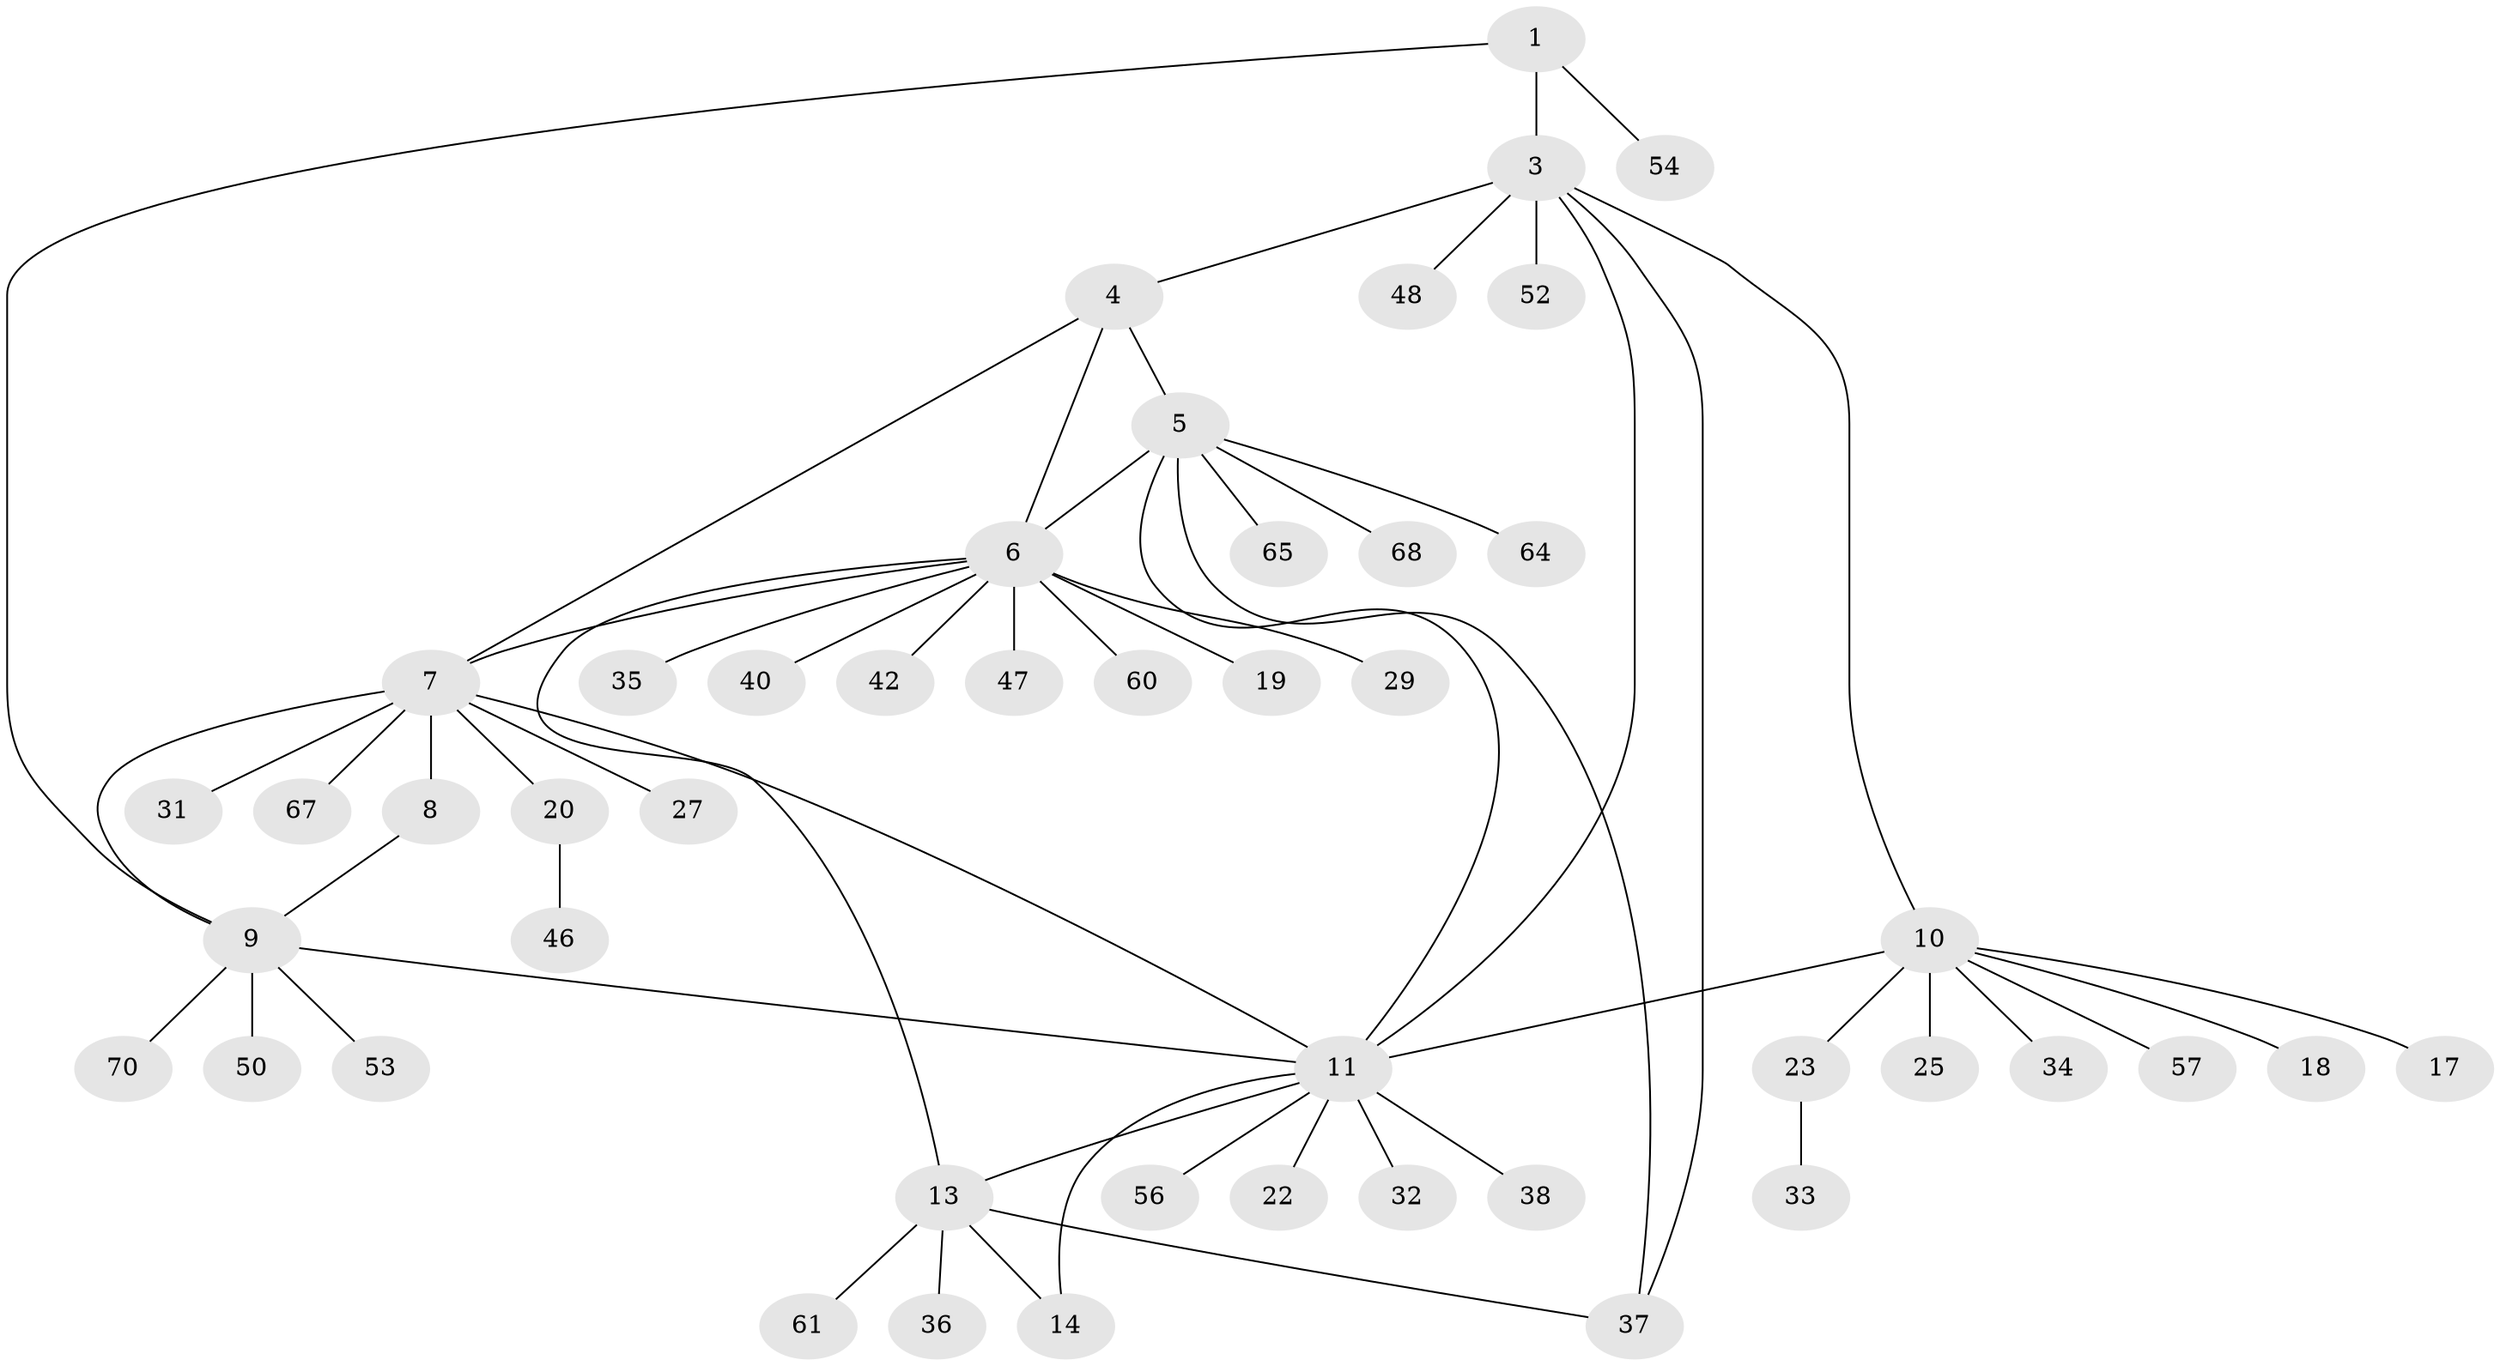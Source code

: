 // Generated by graph-tools (version 1.1) at 2025/52/02/27/25 19:52:17]
// undirected, 47 vertices, 58 edges
graph export_dot {
graph [start="1"]
  node [color=gray90,style=filled];
  1 [super="+2"];
  3 [super="+45"];
  4 [super="+41"];
  5 [super="+43"];
  6 [super="+24"];
  7 [super="+16"];
  8 [super="+58"];
  9 [super="+49"];
  10 [super="+12"];
  11 [super="+15"];
  13 [super="+30"];
  14;
  17 [super="+21"];
  18 [super="+62"];
  19 [super="+26"];
  20 [super="+28"];
  22 [super="+39"];
  23 [super="+55"];
  25;
  27;
  29 [super="+66"];
  31;
  32;
  33 [super="+44"];
  34;
  35 [super="+63"];
  36 [super="+59"];
  37 [super="+69"];
  38;
  40;
  42;
  46;
  47 [super="+51"];
  48;
  50;
  52;
  53;
  54;
  56;
  57;
  60;
  61;
  64;
  65;
  67;
  68;
  70;
  1 -- 3 [weight=2];
  1 -- 54;
  1 -- 9;
  3 -- 4;
  3 -- 10;
  3 -- 48;
  3 -- 52;
  3 -- 37;
  3 -- 11;
  4 -- 5;
  4 -- 6;
  4 -- 7;
  5 -- 6;
  5 -- 11;
  5 -- 65;
  5 -- 64;
  5 -- 37;
  5 -- 68;
  6 -- 7;
  6 -- 13;
  6 -- 19;
  6 -- 29;
  6 -- 35;
  6 -- 40;
  6 -- 42;
  6 -- 47;
  6 -- 60;
  7 -- 8;
  7 -- 9;
  7 -- 11;
  7 -- 20;
  7 -- 27;
  7 -- 31;
  7 -- 67;
  8 -- 9;
  9 -- 50;
  9 -- 53;
  9 -- 70;
  9 -- 11;
  10 -- 11 [weight=2];
  10 -- 18;
  10 -- 25;
  10 -- 17;
  10 -- 34;
  10 -- 23;
  10 -- 57;
  11 -- 38;
  11 -- 32;
  11 -- 22;
  11 -- 56;
  11 -- 13;
  11 -- 14;
  13 -- 14;
  13 -- 36;
  13 -- 61;
  13 -- 37;
  20 -- 46;
  23 -- 33;
}
